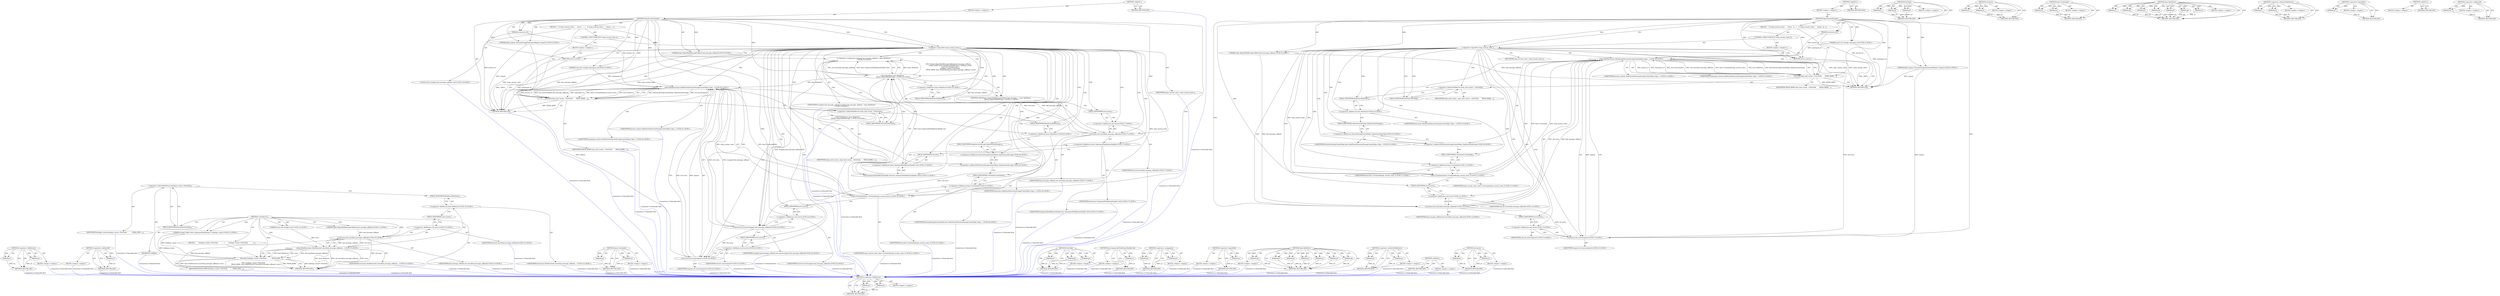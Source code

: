 digraph "std.move" {
vulnerable_99 [label=<(METHOD,&lt;operator&gt;.fieldAccess)>];
vulnerable_100 [label=<(PARAM,p1)>];
vulnerable_101 [label=<(PARAM,p2)>];
vulnerable_102 [label=<(BLOCK,&lt;empty&gt;,&lt;empty&gt;)>];
vulnerable_103 [label=<(METHOD_RETURN,ANY)>];
vulnerable_6 [label=<(METHOD,&lt;global&gt;)<SUB>1</SUB>>];
vulnerable_7 [label=<(BLOCK,&lt;empty&gt;,&lt;empty&gt;)<SUB>1</SUB>>];
vulnerable_8 [label=<(METHOD,OpenSessionStorage)<SUB>1</SUB>>];
vulnerable_9 [label=<(PARAM,int process_id)<SUB>2</SUB>>];
vulnerable_10 [label="<(PARAM,const std::string&amp; namespace_id)<SUB>3</SUB>>"];
vulnerable_11 [label="<(PARAM,mojo::ReportBadMessageCallback bad_message_callback)<SUB>4</SUB>>"];
vulnerable_12 [label="<(PARAM,blink::mojom::SessionStorageNamespaceRequest request)<SUB>5</SUB>>"];
vulnerable_13 [label=<(BLOCK,{
   if (!mojo_session_state_)
     return;
  m...,{
   if (!mojo_session_state_)
     return;
  m...)<SUB>5</SUB>>];
vulnerable_14 [label=<(CONTROL_STRUCTURE,IF,if (!mojo_session_state_))<SUB>6</SUB>>];
vulnerable_15 [label=<(&lt;operator&gt;.logicalNot,!mojo_session_state_)<SUB>6</SUB>>];
vulnerable_16 [label=<(IDENTIFIER,mojo_session_state_,!mojo_session_state_)<SUB>6</SUB>>];
vulnerable_17 [label=<(BLOCK,&lt;empty&gt;,&lt;empty&gt;)<SUB>7</SUB>>];
vulnerable_18 [label=<(RETURN,return;,return;)<SUB>7</SUB>>];
vulnerable_19 [label=<(PostTask,mojo_task_runner_-&gt;PostTask(
       FROM_HERE,
...)<SUB>8</SUB>>];
vulnerable_20 [label=<(&lt;operator&gt;.indirectFieldAccess,mojo_task_runner_-&gt;PostTask)<SUB>8</SUB>>];
vulnerable_21 [label=<(IDENTIFIER,mojo_task_runner_,mojo_task_runner_-&gt;PostTask(
       FROM_HERE,
...)<SUB>8</SUB>>];
vulnerable_22 [label=<(FIELD_IDENTIFIER,PostTask,PostTask)<SUB>8</SUB>>];
vulnerable_23 [label=<(IDENTIFIER,FROM_HERE,mojo_task_runner_-&gt;PostTask(
       FROM_HERE,
...)<SUB>9</SUB>>];
vulnerable_24 [label="<(base.BindOnce,base::BindOnce(&amp;SessionStorageContextMojo::Open...)<SUB>10</SUB>>"];
vulnerable_25 [label="<(&lt;operator&gt;.fieldAccess,base::BindOnce)<SUB>10</SUB>>"];
vulnerable_26 [label="<(IDENTIFIER,base,base::BindOnce(&amp;SessionStorageContextMojo::Open...)<SUB>10</SUB>>"];
vulnerable_27 [label=<(FIELD_IDENTIFIER,BindOnce,BindOnce)<SUB>10</SUB>>];
vulnerable_28 [label="<(&lt;operator&gt;.addressOf,&amp;SessionStorageContextMojo::OpenSessionStorage)<SUB>10</SUB>>"];
vulnerable_29 [label="<(&lt;operator&gt;.fieldAccess,SessionStorageContextMojo::OpenSessionStorage)<SUB>10</SUB>>"];
vulnerable_30 [label="<(IDENTIFIER,SessionStorageContextMojo,base::BindOnce(&amp;SessionStorageContextMojo::Open...)<SUB>10</SUB>>"];
vulnerable_31 [label=<(FIELD_IDENTIFIER,OpenSessionStorage,OpenSessionStorage)<SUB>10</SUB>>];
vulnerable_32 [label="<(base.Unretained,base::Unretained(mojo_session_state_))<SUB>11</SUB>>"];
vulnerable_33 [label="<(&lt;operator&gt;.fieldAccess,base::Unretained)<SUB>11</SUB>>"];
vulnerable_34 [label="<(IDENTIFIER,base,base::Unretained(mojo_session_state_))<SUB>11</SUB>>"];
vulnerable_35 [label=<(FIELD_IDENTIFIER,Unretained,Unretained)<SUB>11</SUB>>];
vulnerable_36 [label="<(IDENTIFIER,mojo_session_state_,base::Unretained(mojo_session_state_))<SUB>11</SUB>>"];
vulnerable_37 [label="<(IDENTIFIER,process_id,base::BindOnce(&amp;SessionStorageContextMojo::Open...)<SUB>11</SUB>>"];
vulnerable_38 [label="<(IDENTIFIER,namespace_id,base::BindOnce(&amp;SessionStorageContextMojo::Open...)<SUB>12</SUB>>"];
vulnerable_39 [label="<(std.move,std::move(bad_message_callback))<SUB>12</SUB>>"];
vulnerable_40 [label="<(&lt;operator&gt;.fieldAccess,std::move)<SUB>12</SUB>>"];
vulnerable_41 [label="<(IDENTIFIER,std,std::move(bad_message_callback))<SUB>12</SUB>>"];
vulnerable_42 [label=<(FIELD_IDENTIFIER,move,move)<SUB>12</SUB>>];
vulnerable_43 [label="<(IDENTIFIER,bad_message_callback,std::move(bad_message_callback))<SUB>12</SUB>>"];
vulnerable_44 [label="<(std.move,std::move(request))<SUB>13</SUB>>"];
vulnerable_45 [label="<(&lt;operator&gt;.fieldAccess,std::move)<SUB>13</SUB>>"];
vulnerable_46 [label="<(IDENTIFIER,std,std::move(request))<SUB>13</SUB>>"];
vulnerable_47 [label=<(FIELD_IDENTIFIER,move,move)<SUB>13</SUB>>];
vulnerable_48 [label="<(IDENTIFIER,request,std::move(request))<SUB>13</SUB>>"];
vulnerable_49 [label=<(METHOD_RETURN,void)<SUB>1</SUB>>];
vulnerable_51 [label=<(METHOD_RETURN,ANY)<SUB>1</SUB>>];
vulnerable_78 [label=<(METHOD,PostTask)>];
vulnerable_79 [label=<(PARAM,p1)>];
vulnerable_80 [label=<(PARAM,p2)>];
vulnerable_81 [label=<(PARAM,p3)>];
vulnerable_82 [label=<(BLOCK,&lt;empty&gt;,&lt;empty&gt;)>];
vulnerable_83 [label=<(METHOD_RETURN,ANY)>];
vulnerable_113 [label=<(METHOD,std.move)>];
vulnerable_114 [label=<(PARAM,p1)>];
vulnerable_115 [label=<(PARAM,p2)>];
vulnerable_116 [label=<(BLOCK,&lt;empty&gt;,&lt;empty&gt;)>];
vulnerable_117 [label=<(METHOD_RETURN,ANY)>];
vulnerable_108 [label=<(METHOD,base.Unretained)>];
vulnerable_109 [label=<(PARAM,p1)>];
vulnerable_110 [label=<(PARAM,p2)>];
vulnerable_111 [label=<(BLOCK,&lt;empty&gt;,&lt;empty&gt;)>];
vulnerable_112 [label=<(METHOD_RETURN,ANY)>];
vulnerable_89 [label=<(METHOD,base.BindOnce)>];
vulnerable_90 [label=<(PARAM,p1)>];
vulnerable_91 [label=<(PARAM,p2)>];
vulnerable_92 [label=<(PARAM,p3)>];
vulnerable_93 [label=<(PARAM,p4)>];
vulnerable_94 [label=<(PARAM,p5)>];
vulnerable_95 [label=<(PARAM,p6)>];
vulnerable_96 [label=<(PARAM,p7)>];
vulnerable_97 [label=<(BLOCK,&lt;empty&gt;,&lt;empty&gt;)>];
vulnerable_98 [label=<(METHOD_RETURN,ANY)>];
vulnerable_84 [label=<(METHOD,&lt;operator&gt;.indirectFieldAccess)>];
vulnerable_85 [label=<(PARAM,p1)>];
vulnerable_86 [label=<(PARAM,p2)>];
vulnerable_87 [label=<(BLOCK,&lt;empty&gt;,&lt;empty&gt;)>];
vulnerable_88 [label=<(METHOD_RETURN,ANY)>];
vulnerable_74 [label=<(METHOD,&lt;operator&gt;.logicalNot)>];
vulnerable_75 [label=<(PARAM,p1)>];
vulnerable_76 [label=<(BLOCK,&lt;empty&gt;,&lt;empty&gt;)>];
vulnerable_77 [label=<(METHOD_RETURN,ANY)>];
vulnerable_68 [label=<(METHOD,&lt;global&gt;)<SUB>1</SUB>>];
vulnerable_69 [label=<(BLOCK,&lt;empty&gt;,&lt;empty&gt;)>];
vulnerable_70 [label=<(METHOD_RETURN,ANY)>];
vulnerable_104 [label=<(METHOD,&lt;operator&gt;.addressOf)>];
vulnerable_105 [label=<(PARAM,p1)>];
vulnerable_106 [label=<(BLOCK,&lt;empty&gt;,&lt;empty&gt;)>];
vulnerable_107 [label=<(METHOD_RETURN,ANY)>];
fixed_143 [label=<(METHOD,&lt;operator&gt;.fieldAccess)>];
fixed_144 [label=<(PARAM,p1)>];
fixed_145 [label=<(PARAM,p2)>];
fixed_146 [label=<(BLOCK,&lt;empty&gt;,&lt;empty&gt;)>];
fixed_147 [label=<(METHOD_RETURN,ANY)>];
fixed_166 [label=<(METHOD,&lt;operator&gt;.addressOf)>];
fixed_167 [label=<(PARAM,p1)>];
fixed_168 [label=<(BLOCK,&lt;empty&gt;,&lt;empty&gt;)>];
fixed_169 [label=<(METHOD_RETURN,ANY)>];
fixed_3 [label=<(METHOD,&lt;lambda&gt;0)<SUB>11</SUB>>];
fixed_4 [label="<(PARAM,mojo::ReportBadMessageCallback bad_message_callback)<SUB>11</SUB>>"];
fixed_5 [label="<(PARAM,scoped_refptr&lt;base::SequencedTaskRunner&gt; bindings_runner)<SUB>12</SUB>>"];
fixed_6 [label="<(PARAM,const std::string&amp; error)<SUB>13</SUB>>"];
fixed_7 [label=<(BLOCK,{
        bindings_runner-&gt;PostTask(
          ...,{
        bindings_runner-&gt;PostTask(
          ...)<SUB>13</SUB>>];
fixed_8 [label=<(PostTask,bindings_runner-&gt;PostTask(
            FROM_HER...)<SUB>14</SUB>>];
fixed_9 [label=<(&lt;operator&gt;.indirectFieldAccess,bindings_runner-&gt;PostTask)<SUB>14</SUB>>];
fixed_10 [label=<(IDENTIFIER,bindings_runner,bindings_runner-&gt;PostTask(
            FROM_HER...)<SUB>14</SUB>>];
fixed_11 [label=<(FIELD_IDENTIFIER,PostTask,PostTask)<SUB>14</SUB>>];
fixed_12 [label=<(IDENTIFIER,FROM_HERE,bindings_runner-&gt;PostTask(
            FROM_HER...)<SUB>15</SUB>>];
fixed_13 [label="<(base.BindOnce,base::BindOnce(std::move(bad_message_callback),...)<SUB>15</SUB>>"];
fixed_14 [label="<(&lt;operator&gt;.fieldAccess,base::BindOnce)<SUB>15</SUB>>"];
fixed_15 [label="<(IDENTIFIER,base,base::BindOnce(std::move(bad_message_callback),...)<SUB>15</SUB>>"];
fixed_16 [label=<(FIELD_IDENTIFIER,BindOnce,BindOnce)<SUB>15</SUB>>];
fixed_17 [label="<(std.move,std::move(bad_message_callback))<SUB>15</SUB>>"];
fixed_18 [label="<(&lt;operator&gt;.fieldAccess,std::move)<SUB>15</SUB>>"];
fixed_19 [label="<(IDENTIFIER,std,std::move(bad_message_callback))<SUB>15</SUB>>"];
fixed_20 [label=<(FIELD_IDENTIFIER,move,move)<SUB>15</SUB>>];
fixed_21 [label="<(IDENTIFIER,bad_message_callback,std::move(bad_message_callback))<SUB>15</SUB>>"];
fixed_22 [label="<(IDENTIFIER,error,base::BindOnce(std::move(bad_message_callback),...)<SUB>15</SUB>>"];
fixed_23 [label=<(MODIFIER,LAMBDA)>];
fixed_24 [label=<(METHOD_RETURN,ANY)<SUB>11</SUB>>];
fixed_170 [label=<(METHOD,base.Unretained)>];
fixed_171 [label=<(PARAM,p1)>];
fixed_172 [label=<(PARAM,p2)>];
fixed_173 [label=<(BLOCK,&lt;empty&gt;,&lt;empty&gt;)>];
fixed_174 [label=<(METHOD_RETURN,ANY)>];
fixed_30 [label=<(METHOD,&lt;global&gt;)<SUB>1</SUB>>];
fixed_31 [label=<(BLOCK,&lt;empty&gt;,&lt;empty&gt;)<SUB>1</SUB>>];
fixed_32 [label=<(METHOD,OpenSessionStorage)<SUB>1</SUB>>];
fixed_33 [label=<(PARAM,int process_id)<SUB>2</SUB>>];
fixed_34 [label="<(PARAM,const std::string&amp; namespace_id)<SUB>3</SUB>>"];
fixed_26 [label="<(PARAM,mojo::ReportBadMessageCallback bad_message_callback)<SUB>4</SUB>>"];
fixed_35 [label="<(PARAM,blink::mojom::SessionStorageNamespaceRequest request)<SUB>5</SUB>>"];
fixed_36 [label=<(BLOCK,{
   if (!mojo_session_state_)
     return;
  /...,{
   if (!mojo_session_state_)
     return;
  /...)<SUB>5</SUB>>];
fixed_37 [label=<(CONTROL_STRUCTURE,IF,if (!mojo_session_state_))<SUB>6</SUB>>];
fixed_38 [label=<(&lt;operator&gt;.logicalNot,!mojo_session_state_)<SUB>6</SUB>>];
fixed_39 [label=<(IDENTIFIER,mojo_session_state_,!mojo_session_state_)<SUB>6</SUB>>];
fixed_40 [label=<(BLOCK,&lt;empty&gt;,&lt;empty&gt;)<SUB>7</SUB>>];
fixed_41 [label=<(RETURN,return;,return;)<SUB>7</SUB>>];
fixed_42 [label="<(LOCAL,auto wrapped_bad_message_callback: auto)<SUB>10</SUB>>"];
fixed_43 [label="<(&lt;operator&gt;.assignment,wrapped_bad_message_callback = base::BindOnce(
...)<SUB>10</SUB>>"];
fixed_44 [label="<(IDENTIFIER,wrapped_bad_message_callback,wrapped_bad_message_callback = base::BindOnce(
...)<SUB>10</SUB>>"];
fixed_45 [label="<(base.BindOnce,base::BindOnce(
      [](mojo::ReportBadMessage...)<SUB>10</SUB>>"];
fixed_46 [label="<(&lt;operator&gt;.fieldAccess,base::BindOnce)<SUB>10</SUB>>"];
fixed_47 [label="<(IDENTIFIER,base,base::BindOnce(
      [](mojo::ReportBadMessage...)<SUB>10</SUB>>"];
fixed_48 [label=<(FIELD_IDENTIFIER,BindOnce,BindOnce)<SUB>10</SUB>>];
fixed_49 [label="<(METHOD_REF,[](mojo::ReportBadMessageCallback bad_message_c...,base::BindOnce(
      [](mojo::ReportBadMessage...)<SUB>11</SUB>>"];
fixed_50 [label="<(std.move,std::move(bad_message_callback))<SUB>17</SUB>>"];
fixed_51 [label="<(&lt;operator&gt;.fieldAccess,std::move)<SUB>17</SUB>>"];
fixed_52 [label="<(IDENTIFIER,std,std::move(bad_message_callback))<SUB>17</SUB>>"];
fixed_53 [label=<(FIELD_IDENTIFIER,move,move)<SUB>17</SUB>>];
fixed_54 [label="<(IDENTIFIER,bad_message_callback,std::move(bad_message_callback))<SUB>17</SUB>>"];
fixed_55 [label="<(base.SequencedTaskRunnerHandle.Get,base::SequencedTaskRunnerHandle::Get())<SUB>17</SUB>>"];
fixed_56 [label="<(&lt;operator&gt;.fieldAccess,base::SequencedTaskRunnerHandle::Get)<SUB>17</SUB>>"];
fixed_57 [label="<(&lt;operator&gt;.fieldAccess,base::SequencedTaskRunnerHandle)<SUB>17</SUB>>"];
fixed_58 [label="<(IDENTIFIER,base,base::SequencedTaskRunnerHandle::Get())<SUB>17</SUB>>"];
fixed_59 [label="<(IDENTIFIER,SequencedTaskRunnerHandle,base::SequencedTaskRunnerHandle::Get())<SUB>17</SUB>>"];
fixed_60 [label=<(FIELD_IDENTIFIER,Get,Get)<SUB>17</SUB>>];
fixed_61 [label=<(PostTask,mojo_task_runner_-&gt;PostTask(
       FROM_HERE,
...)<SUB>18</SUB>>];
fixed_62 [label=<(&lt;operator&gt;.indirectFieldAccess,mojo_task_runner_-&gt;PostTask)<SUB>18</SUB>>];
fixed_63 [label=<(IDENTIFIER,mojo_task_runner_,mojo_task_runner_-&gt;PostTask(
       FROM_HERE,
...)<SUB>18</SUB>>];
fixed_64 [label=<(FIELD_IDENTIFIER,PostTask,PostTask)<SUB>18</SUB>>];
fixed_65 [label=<(IDENTIFIER,FROM_HERE,mojo_task_runner_-&gt;PostTask(
       FROM_HERE,
...)<SUB>19</SUB>>];
fixed_66 [label="<(base.BindOnce,base::BindOnce(&amp;SessionStorageContextMojo::Open...)<SUB>20</SUB>>"];
fixed_67 [label="<(&lt;operator&gt;.fieldAccess,base::BindOnce)<SUB>20</SUB>>"];
fixed_68 [label="<(IDENTIFIER,base,base::BindOnce(&amp;SessionStorageContextMojo::Open...)<SUB>20</SUB>>"];
fixed_69 [label=<(FIELD_IDENTIFIER,BindOnce,BindOnce)<SUB>20</SUB>>];
fixed_70 [label="<(&lt;operator&gt;.addressOf,&amp;SessionStorageContextMojo::OpenSessionStorage)<SUB>20</SUB>>"];
fixed_71 [label="<(&lt;operator&gt;.fieldAccess,SessionStorageContextMojo::OpenSessionStorage)<SUB>20</SUB>>"];
fixed_72 [label="<(IDENTIFIER,SessionStorageContextMojo,base::BindOnce(&amp;SessionStorageContextMojo::Open...)<SUB>20</SUB>>"];
fixed_73 [label=<(FIELD_IDENTIFIER,OpenSessionStorage,OpenSessionStorage)<SUB>20</SUB>>];
fixed_74 [label="<(base.Unretained,base::Unretained(mojo_session_state_))<SUB>21</SUB>>"];
fixed_75 [label="<(&lt;operator&gt;.fieldAccess,base::Unretained)<SUB>21</SUB>>"];
fixed_76 [label="<(IDENTIFIER,base,base::Unretained(mojo_session_state_))<SUB>21</SUB>>"];
fixed_77 [label=<(FIELD_IDENTIFIER,Unretained,Unretained)<SUB>21</SUB>>];
fixed_78 [label="<(IDENTIFIER,mojo_session_state_,base::Unretained(mojo_session_state_))<SUB>21</SUB>>"];
fixed_79 [label="<(IDENTIFIER,process_id,base::BindOnce(&amp;SessionStorageContextMojo::Open...)<SUB>21</SUB>>"];
fixed_80 [label="<(IDENTIFIER,namespace_id,base::BindOnce(&amp;SessionStorageContextMojo::Open...)<SUB>22</SUB>>"];
fixed_81 [label="<(std.move,std::move(wrapped_bad_message_callback))<SUB>22</SUB>>"];
fixed_82 [label="<(&lt;operator&gt;.fieldAccess,std::move)<SUB>22</SUB>>"];
fixed_83 [label="<(IDENTIFIER,std,std::move(wrapped_bad_message_callback))<SUB>22</SUB>>"];
fixed_84 [label=<(FIELD_IDENTIFIER,move,move)<SUB>22</SUB>>];
fixed_85 [label="<(IDENTIFIER,wrapped_bad_message_callback,std::move(wrapped_bad_message_callback))<SUB>22</SUB>>"];
fixed_86 [label="<(std.move,std::move(request))<SUB>23</SUB>>"];
fixed_87 [label="<(&lt;operator&gt;.fieldAccess,std::move)<SUB>23</SUB>>"];
fixed_88 [label="<(IDENTIFIER,std,std::move(request))<SUB>23</SUB>>"];
fixed_89 [label=<(FIELD_IDENTIFIER,move,move)<SUB>23</SUB>>];
fixed_90 [label="<(IDENTIFIER,request,std::move(request))<SUB>23</SUB>>"];
fixed_91 [label=<(METHOD_RETURN,void)<SUB>1</SUB>>];
fixed_93 [label=<(METHOD_RETURN,ANY)<SUB>1</SUB>>];
fixed_122 [label=<(METHOD,PostTask)>];
fixed_123 [label=<(PARAM,p1)>];
fixed_124 [label=<(PARAM,p2)>];
fixed_125 [label=<(PARAM,p3)>];
fixed_126 [label=<(BLOCK,&lt;empty&gt;,&lt;empty&gt;)>];
fixed_127 [label=<(METHOD_RETURN,ANY)>];
fixed_162 [label=<(METHOD,base.SequencedTaskRunnerHandle.Get)>];
fixed_163 [label=<(PARAM,p1)>];
fixed_164 [label=<(BLOCK,&lt;empty&gt;,&lt;empty&gt;)>];
fixed_165 [label=<(METHOD_RETURN,ANY)>];
fixed_157 [label=<(METHOD,&lt;operator&gt;.assignment)>];
fixed_158 [label=<(PARAM,p1)>];
fixed_159 [label=<(PARAM,p2)>];
fixed_160 [label=<(BLOCK,&lt;empty&gt;,&lt;empty&gt;)>];
fixed_161 [label=<(METHOD_RETURN,ANY)>];
fixed_153 [label=<(METHOD,&lt;operator&gt;.logicalNot)>];
fixed_154 [label=<(PARAM,p1)>];
fixed_155 [label=<(BLOCK,&lt;empty&gt;,&lt;empty&gt;)>];
fixed_156 [label=<(METHOD_RETURN,ANY)>];
fixed_133 [label=<(METHOD,base.BindOnce)>];
fixed_134 [label=<(PARAM,p1)>];
fixed_135 [label=<(PARAM,p2)>];
fixed_136 [label=<(PARAM,p3)>];
fixed_137 [label=<(PARAM,p4)>];
fixed_138 [label=<(PARAM,p5)>];
fixed_139 [label=<(PARAM,p6)>];
fixed_140 [label=<(PARAM,p7)>];
fixed_141 [label=<(BLOCK,&lt;empty&gt;,&lt;empty&gt;)>];
fixed_142 [label=<(METHOD_RETURN,ANY)>];
fixed_128 [label=<(METHOD,&lt;operator&gt;.indirectFieldAccess)>];
fixed_129 [label=<(PARAM,p1)>];
fixed_130 [label=<(PARAM,p2)>];
fixed_131 [label=<(BLOCK,&lt;empty&gt;,&lt;empty&gt;)>];
fixed_132 [label=<(METHOD_RETURN,ANY)>];
fixed_116 [label=<(METHOD,&lt;global&gt;)<SUB>1</SUB>>];
fixed_117 [label=<(BLOCK,&lt;empty&gt;,&lt;empty&gt;)>];
fixed_118 [label=<(METHOD_RETURN,ANY)>];
fixed_148 [label=<(METHOD,std.move)>];
fixed_149 [label=<(PARAM,p1)>];
fixed_150 [label=<(PARAM,p2)>];
fixed_151 [label=<(BLOCK,&lt;empty&gt;,&lt;empty&gt;)>];
fixed_152 [label=<(METHOD_RETURN,ANY)>];
vulnerable_99 -> vulnerable_100  [key=0, label="AST: "];
vulnerable_99 -> vulnerable_100  [key=1, label="DDG: "];
vulnerable_99 -> vulnerable_102  [key=0, label="AST: "];
vulnerable_99 -> vulnerable_101  [key=0, label="AST: "];
vulnerable_99 -> vulnerable_101  [key=1, label="DDG: "];
vulnerable_99 -> vulnerable_103  [key=0, label="AST: "];
vulnerable_99 -> vulnerable_103  [key=1, label="CFG: "];
vulnerable_100 -> vulnerable_103  [key=0, label="DDG: p1"];
vulnerable_101 -> vulnerable_103  [key=0, label="DDG: p2"];
vulnerable_6 -> vulnerable_7  [key=0, label="AST: "];
vulnerable_6 -> vulnerable_51  [key=0, label="AST: "];
vulnerable_6 -> vulnerable_51  [key=1, label="CFG: "];
vulnerable_7 -> vulnerable_8  [key=0, label="AST: "];
vulnerable_8 -> vulnerable_9  [key=0, label="AST: "];
vulnerable_8 -> vulnerable_9  [key=1, label="DDG: "];
vulnerable_8 -> vulnerable_10  [key=0, label="AST: "];
vulnerable_8 -> vulnerable_10  [key=1, label="DDG: "];
vulnerable_8 -> vulnerable_11  [key=0, label="AST: "];
vulnerable_8 -> vulnerable_11  [key=1, label="DDG: "];
vulnerable_8 -> vulnerable_12  [key=0, label="AST: "];
vulnerable_8 -> vulnerable_12  [key=1, label="DDG: "];
vulnerable_8 -> vulnerable_13  [key=0, label="AST: "];
vulnerable_8 -> vulnerable_49  [key=0, label="AST: "];
vulnerable_8 -> vulnerable_15  [key=0, label="CFG: "];
vulnerable_8 -> vulnerable_15  [key=1, label="DDG: "];
vulnerable_8 -> vulnerable_19  [key=0, label="DDG: "];
vulnerable_8 -> vulnerable_18  [key=0, label="DDG: "];
vulnerable_8 -> vulnerable_24  [key=0, label="DDG: "];
vulnerable_8 -> vulnerable_32  [key=0, label="DDG: "];
vulnerable_8 -> vulnerable_39  [key=0, label="DDG: "];
vulnerable_8 -> vulnerable_44  [key=0, label="DDG: "];
vulnerable_9 -> vulnerable_49  [key=0, label="DDG: process_id"];
vulnerable_9 -> vulnerable_24  [key=0, label="DDG: process_id"];
vulnerable_10 -> vulnerable_49  [key=0, label="DDG: namespace_id"];
vulnerable_10 -> vulnerable_24  [key=0, label="DDG: namespace_id"];
vulnerable_11 -> vulnerable_49  [key=0, label="DDG: bad_message_callback"];
vulnerable_11 -> vulnerable_39  [key=0, label="DDG: bad_message_callback"];
vulnerable_12 -> vulnerable_49  [key=0, label="DDG: request"];
vulnerable_12 -> vulnerable_44  [key=0, label="DDG: request"];
vulnerable_13 -> vulnerable_14  [key=0, label="AST: "];
vulnerable_13 -> vulnerable_19  [key=0, label="AST: "];
vulnerable_14 -> vulnerable_15  [key=0, label="AST: "];
vulnerable_14 -> vulnerable_17  [key=0, label="AST: "];
vulnerable_15 -> vulnerable_16  [key=0, label="AST: "];
vulnerable_15 -> vulnerable_18  [key=0, label="CFG: "];
vulnerable_15 -> vulnerable_18  [key=1, label="CDG: "];
vulnerable_15 -> vulnerable_22  [key=0, label="CFG: "];
vulnerable_15 -> vulnerable_22  [key=1, label="CDG: "];
vulnerable_15 -> vulnerable_49  [key=0, label="DDG: mojo_session_state_"];
vulnerable_15 -> vulnerable_49  [key=1, label="DDG: !mojo_session_state_"];
vulnerable_15 -> vulnerable_32  [key=0, label="DDG: mojo_session_state_"];
vulnerable_15 -> vulnerable_32  [key=1, label="CDG: "];
vulnerable_15 -> vulnerable_24  [key=0, label="CDG: "];
vulnerable_15 -> vulnerable_47  [key=0, label="CDG: "];
vulnerable_15 -> vulnerable_33  [key=0, label="CDG: "];
vulnerable_15 -> vulnerable_42  [key=0, label="CDG: "];
vulnerable_15 -> vulnerable_19  [key=0, label="CDG: "];
vulnerable_15 -> vulnerable_28  [key=0, label="CDG: "];
vulnerable_15 -> vulnerable_20  [key=0, label="CDG: "];
vulnerable_15 -> vulnerable_25  [key=0, label="CDG: "];
vulnerable_15 -> vulnerable_45  [key=0, label="CDG: "];
vulnerable_15 -> vulnerable_27  [key=0, label="CDG: "];
vulnerable_15 -> vulnerable_40  [key=0, label="CDG: "];
vulnerable_15 -> vulnerable_29  [key=0, label="CDG: "];
vulnerable_15 -> vulnerable_44  [key=0, label="CDG: "];
vulnerable_15 -> vulnerable_35  [key=0, label="CDG: "];
vulnerable_15 -> vulnerable_39  [key=0, label="CDG: "];
vulnerable_15 -> vulnerable_31  [key=0, label="CDG: "];
vulnerable_17 -> vulnerable_18  [key=0, label="AST: "];
vulnerable_18 -> vulnerable_49  [key=0, label="CFG: "];
vulnerable_18 -> vulnerable_49  [key=1, label="DDG: &lt;RET&gt;"];
vulnerable_19 -> vulnerable_20  [key=0, label="AST: "];
vulnerable_19 -> vulnerable_23  [key=0, label="AST: "];
vulnerable_19 -> vulnerable_24  [key=0, label="AST: "];
vulnerable_19 -> vulnerable_49  [key=0, label="CFG: "];
vulnerable_19 -> vulnerable_49  [key=1, label="DDG: FROM_HERE"];
vulnerable_20 -> vulnerable_21  [key=0, label="AST: "];
vulnerable_20 -> vulnerable_22  [key=0, label="AST: "];
vulnerable_20 -> vulnerable_27  [key=0, label="CFG: "];
vulnerable_22 -> vulnerable_20  [key=0, label="CFG: "];
vulnerable_24 -> vulnerable_25  [key=0, label="AST: "];
vulnerable_24 -> vulnerable_28  [key=0, label="AST: "];
vulnerable_24 -> vulnerable_32  [key=0, label="AST: "];
vulnerable_24 -> vulnerable_37  [key=0, label="AST: "];
vulnerable_24 -> vulnerable_38  [key=0, label="AST: "];
vulnerable_24 -> vulnerable_39  [key=0, label="AST: "];
vulnerable_24 -> vulnerable_44  [key=0, label="AST: "];
vulnerable_24 -> vulnerable_19  [key=0, label="CFG: "];
vulnerable_24 -> vulnerable_19  [key=1, label="DDG: process_id"];
vulnerable_24 -> vulnerable_19  [key=2, label="DDG: namespace_id"];
vulnerable_24 -> vulnerable_19  [key=3, label="DDG: std::move(request)"];
vulnerable_24 -> vulnerable_19  [key=4, label="DDG: std::move(bad_message_callback)"];
vulnerable_24 -> vulnerable_19  [key=5, label="DDG: base::Unretained(mojo_session_state_)"];
vulnerable_24 -> vulnerable_19  [key=6, label="DDG: base::BindOnce"];
vulnerable_24 -> vulnerable_19  [key=7, label="DDG: &amp;SessionStorageContextMojo::OpenSessionStorage"];
vulnerable_25 -> vulnerable_26  [key=0, label="AST: "];
vulnerable_25 -> vulnerable_27  [key=0, label="AST: "];
vulnerable_25 -> vulnerable_31  [key=0, label="CFG: "];
vulnerable_27 -> vulnerable_25  [key=0, label="CFG: "];
vulnerable_28 -> vulnerable_29  [key=0, label="AST: "];
vulnerable_28 -> vulnerable_35  [key=0, label="CFG: "];
vulnerable_29 -> vulnerable_30  [key=0, label="AST: "];
vulnerable_29 -> vulnerable_31  [key=0, label="AST: "];
vulnerable_29 -> vulnerable_28  [key=0, label="CFG: "];
vulnerable_31 -> vulnerable_29  [key=0, label="CFG: "];
vulnerable_32 -> vulnerable_33  [key=0, label="AST: "];
vulnerable_32 -> vulnerable_36  [key=0, label="AST: "];
vulnerable_32 -> vulnerable_42  [key=0, label="CFG: "];
vulnerable_32 -> vulnerable_24  [key=0, label="DDG: base::Unretained"];
vulnerable_32 -> vulnerable_24  [key=1, label="DDG: mojo_session_state_"];
vulnerable_33 -> vulnerable_34  [key=0, label="AST: "];
vulnerable_33 -> vulnerable_35  [key=0, label="AST: "];
vulnerable_33 -> vulnerable_32  [key=0, label="CFG: "];
vulnerable_35 -> vulnerable_33  [key=0, label="CFG: "];
vulnerable_39 -> vulnerable_40  [key=0, label="AST: "];
vulnerable_39 -> vulnerable_43  [key=0, label="AST: "];
vulnerable_39 -> vulnerable_47  [key=0, label="CFG: "];
vulnerable_39 -> vulnerable_24  [key=0, label="DDG: std::move"];
vulnerable_39 -> vulnerable_24  [key=1, label="DDG: bad_message_callback"];
vulnerable_39 -> vulnerable_44  [key=0, label="DDG: std::move"];
vulnerable_40 -> vulnerable_41  [key=0, label="AST: "];
vulnerable_40 -> vulnerable_42  [key=0, label="AST: "];
vulnerable_40 -> vulnerable_39  [key=0, label="CFG: "];
vulnerable_42 -> vulnerable_40  [key=0, label="CFG: "];
vulnerable_44 -> vulnerable_45  [key=0, label="AST: "];
vulnerable_44 -> vulnerable_48  [key=0, label="AST: "];
vulnerable_44 -> vulnerable_24  [key=0, label="CFG: "];
vulnerable_44 -> vulnerable_24  [key=1, label="DDG: std::move"];
vulnerable_44 -> vulnerable_24  [key=2, label="DDG: request"];
vulnerable_45 -> vulnerable_46  [key=0, label="AST: "];
vulnerable_45 -> vulnerable_47  [key=0, label="AST: "];
vulnerable_45 -> vulnerable_44  [key=0, label="CFG: "];
vulnerable_47 -> vulnerable_45  [key=0, label="CFG: "];
vulnerable_78 -> vulnerable_79  [key=0, label="AST: "];
vulnerable_78 -> vulnerable_79  [key=1, label="DDG: "];
vulnerable_78 -> vulnerable_82  [key=0, label="AST: "];
vulnerable_78 -> vulnerable_80  [key=0, label="AST: "];
vulnerable_78 -> vulnerable_80  [key=1, label="DDG: "];
vulnerable_78 -> vulnerable_83  [key=0, label="AST: "];
vulnerable_78 -> vulnerable_83  [key=1, label="CFG: "];
vulnerable_78 -> vulnerable_81  [key=0, label="AST: "];
vulnerable_78 -> vulnerable_81  [key=1, label="DDG: "];
vulnerable_79 -> vulnerable_83  [key=0, label="DDG: p1"];
vulnerable_80 -> vulnerable_83  [key=0, label="DDG: p2"];
vulnerable_81 -> vulnerable_83  [key=0, label="DDG: p3"];
vulnerable_113 -> vulnerable_114  [key=0, label="AST: "];
vulnerable_113 -> vulnerable_114  [key=1, label="DDG: "];
vulnerable_113 -> vulnerable_116  [key=0, label="AST: "];
vulnerable_113 -> vulnerable_115  [key=0, label="AST: "];
vulnerable_113 -> vulnerable_115  [key=1, label="DDG: "];
vulnerable_113 -> vulnerable_117  [key=0, label="AST: "];
vulnerable_113 -> vulnerable_117  [key=1, label="CFG: "];
vulnerable_114 -> vulnerable_117  [key=0, label="DDG: p1"];
vulnerable_115 -> vulnerable_117  [key=0, label="DDG: p2"];
vulnerable_108 -> vulnerable_109  [key=0, label="AST: "];
vulnerable_108 -> vulnerable_109  [key=1, label="DDG: "];
vulnerable_108 -> vulnerable_111  [key=0, label="AST: "];
vulnerable_108 -> vulnerable_110  [key=0, label="AST: "];
vulnerable_108 -> vulnerable_110  [key=1, label="DDG: "];
vulnerable_108 -> vulnerable_112  [key=0, label="AST: "];
vulnerable_108 -> vulnerable_112  [key=1, label="CFG: "];
vulnerable_109 -> vulnerable_112  [key=0, label="DDG: p1"];
vulnerable_110 -> vulnerable_112  [key=0, label="DDG: p2"];
vulnerable_89 -> vulnerable_90  [key=0, label="AST: "];
vulnerable_89 -> vulnerable_90  [key=1, label="DDG: "];
vulnerable_89 -> vulnerable_97  [key=0, label="AST: "];
vulnerable_89 -> vulnerable_91  [key=0, label="AST: "];
vulnerable_89 -> vulnerable_91  [key=1, label="DDG: "];
vulnerable_89 -> vulnerable_98  [key=0, label="AST: "];
vulnerable_89 -> vulnerable_98  [key=1, label="CFG: "];
vulnerable_89 -> vulnerable_92  [key=0, label="AST: "];
vulnerable_89 -> vulnerable_92  [key=1, label="DDG: "];
vulnerable_89 -> vulnerable_93  [key=0, label="AST: "];
vulnerable_89 -> vulnerable_93  [key=1, label="DDG: "];
vulnerable_89 -> vulnerable_94  [key=0, label="AST: "];
vulnerable_89 -> vulnerable_94  [key=1, label="DDG: "];
vulnerable_89 -> vulnerable_95  [key=0, label="AST: "];
vulnerable_89 -> vulnerable_95  [key=1, label="DDG: "];
vulnerable_89 -> vulnerable_96  [key=0, label="AST: "];
vulnerable_89 -> vulnerable_96  [key=1, label="DDG: "];
vulnerable_90 -> vulnerable_98  [key=0, label="DDG: p1"];
vulnerable_91 -> vulnerable_98  [key=0, label="DDG: p2"];
vulnerable_92 -> vulnerable_98  [key=0, label="DDG: p3"];
vulnerable_93 -> vulnerable_98  [key=0, label="DDG: p4"];
vulnerable_94 -> vulnerable_98  [key=0, label="DDG: p5"];
vulnerable_95 -> vulnerable_98  [key=0, label="DDG: p6"];
vulnerable_96 -> vulnerable_98  [key=0, label="DDG: p7"];
vulnerable_84 -> vulnerable_85  [key=0, label="AST: "];
vulnerable_84 -> vulnerable_85  [key=1, label="DDG: "];
vulnerable_84 -> vulnerable_87  [key=0, label="AST: "];
vulnerable_84 -> vulnerable_86  [key=0, label="AST: "];
vulnerable_84 -> vulnerable_86  [key=1, label="DDG: "];
vulnerable_84 -> vulnerable_88  [key=0, label="AST: "];
vulnerable_84 -> vulnerable_88  [key=1, label="CFG: "];
vulnerable_85 -> vulnerable_88  [key=0, label="DDG: p1"];
vulnerable_86 -> vulnerable_88  [key=0, label="DDG: p2"];
vulnerable_74 -> vulnerable_75  [key=0, label="AST: "];
vulnerable_74 -> vulnerable_75  [key=1, label="DDG: "];
vulnerable_74 -> vulnerable_76  [key=0, label="AST: "];
vulnerable_74 -> vulnerable_77  [key=0, label="AST: "];
vulnerable_74 -> vulnerable_77  [key=1, label="CFG: "];
vulnerable_75 -> vulnerable_77  [key=0, label="DDG: p1"];
vulnerable_68 -> vulnerable_69  [key=0, label="AST: "];
vulnerable_68 -> vulnerable_70  [key=0, label="AST: "];
vulnerable_68 -> vulnerable_70  [key=1, label="CFG: "];
vulnerable_104 -> vulnerable_105  [key=0, label="AST: "];
vulnerable_104 -> vulnerable_105  [key=1, label="DDG: "];
vulnerable_104 -> vulnerable_106  [key=0, label="AST: "];
vulnerable_104 -> vulnerable_107  [key=0, label="AST: "];
vulnerable_104 -> vulnerable_107  [key=1, label="CFG: "];
vulnerable_105 -> vulnerable_107  [key=0, label="DDG: p1"];
fixed_143 -> fixed_144  [key=0, label="AST: "];
fixed_143 -> fixed_144  [key=1, label="DDG: "];
fixed_143 -> fixed_146  [key=0, label="AST: "];
fixed_143 -> fixed_145  [key=0, label="AST: "];
fixed_143 -> fixed_145  [key=1, label="DDG: "];
fixed_143 -> fixed_147  [key=0, label="AST: "];
fixed_143 -> fixed_147  [key=1, label="CFG: "];
fixed_144 -> fixed_147  [key=0, label="DDG: p1"];
fixed_145 -> fixed_147  [key=0, label="DDG: p2"];
fixed_146 -> vulnerable_99  [color=blue, key=0, label="Connection to Vulnerable Root", penwidth="2.0", style=dashed];
fixed_147 -> vulnerable_99  [color=blue, key=0, label="Connection to Vulnerable Root", penwidth="2.0", style=dashed];
fixed_166 -> fixed_167  [key=0, label="AST: "];
fixed_166 -> fixed_167  [key=1, label="DDG: "];
fixed_166 -> fixed_168  [key=0, label="AST: "];
fixed_166 -> fixed_169  [key=0, label="AST: "];
fixed_166 -> fixed_169  [key=1, label="CFG: "];
fixed_167 -> fixed_169  [key=0, label="DDG: p1"];
fixed_168 -> vulnerable_99  [color=blue, key=0, label="Connection to Vulnerable Root", penwidth="2.0", style=dashed];
fixed_169 -> vulnerable_99  [color=blue, key=0, label="Connection to Vulnerable Root", penwidth="2.0", style=dashed];
fixed_3 -> fixed_4  [key=0, label="AST: "];
fixed_3 -> fixed_4  [key=1, label="DDG: "];
fixed_3 -> fixed_5  [key=0, label="AST: "];
fixed_3 -> fixed_5  [key=1, label="DDG: "];
fixed_3 -> fixed_6  [key=0, label="AST: "];
fixed_3 -> fixed_6  [key=1, label="DDG: "];
fixed_3 -> fixed_7  [key=0, label="AST: "];
fixed_3 -> fixed_23  [key=0, label="AST: "];
fixed_3 -> fixed_24  [key=0, label="AST: "];
fixed_3 -> fixed_11  [key=0, label="CFG: "];
fixed_3 -> fixed_8  [key=0, label="DDG: "];
fixed_3 -> fixed_13  [key=0, label="DDG: "];
fixed_3 -> fixed_17  [key=0, label="DDG: "];
fixed_4 -> fixed_17  [key=0, label="DDG: bad_message_callback"];
fixed_5 -> fixed_24  [key=0, label="DDG: bindings_runner"];
fixed_5 -> fixed_8  [key=0, label="DDG: bindings_runner"];
fixed_6 -> fixed_13  [key=0, label="DDG: error"];
fixed_7 -> fixed_8  [key=0, label="AST: "];
fixed_8 -> fixed_9  [key=0, label="AST: "];
fixed_8 -> fixed_12  [key=0, label="AST: "];
fixed_8 -> fixed_13  [key=0, label="AST: "];
fixed_8 -> fixed_24  [key=0, label="CFG: "];
fixed_8 -> fixed_24  [key=1, label="DDG: bindings_runner-&gt;PostTask"];
fixed_8 -> fixed_24  [key=2, label="DDG: base::BindOnce(std::move(bad_message_callback), error)"];
fixed_8 -> fixed_24  [key=3, label="DDG: bindings_runner-&gt;PostTask(
            FROM_HERE, base::BindOnce(std::move(bad_message_callback), error))"];
fixed_8 -> fixed_24  [key=4, label="DDG: FROM_HERE"];
fixed_9 -> fixed_10  [key=0, label="AST: "];
fixed_9 -> fixed_11  [key=0, label="AST: "];
fixed_9 -> fixed_16  [key=0, label="CFG: "];
fixed_10 -> vulnerable_99  [color=blue, key=0, label="Connection to Vulnerable Root", penwidth="2.0", style=dashed];
fixed_11 -> fixed_9  [key=0, label="CFG: "];
fixed_12 -> vulnerable_99  [color=blue, key=0, label="Connection to Vulnerable Root", penwidth="2.0", style=dashed];
fixed_13 -> fixed_14  [key=0, label="AST: "];
fixed_13 -> fixed_17  [key=0, label="AST: "];
fixed_13 -> fixed_22  [key=0, label="AST: "];
fixed_13 -> fixed_8  [key=0, label="CFG: "];
fixed_13 -> fixed_8  [key=1, label="DDG: base::BindOnce"];
fixed_13 -> fixed_8  [key=2, label="DDG: std::move(bad_message_callback)"];
fixed_13 -> fixed_8  [key=3, label="DDG: error"];
fixed_13 -> fixed_24  [key=0, label="DDG: base::BindOnce"];
fixed_13 -> fixed_24  [key=1, label="DDG: std::move(bad_message_callback)"];
fixed_13 -> fixed_24  [key=2, label="DDG: error"];
fixed_14 -> fixed_15  [key=0, label="AST: "];
fixed_14 -> fixed_16  [key=0, label="AST: "];
fixed_14 -> fixed_20  [key=0, label="CFG: "];
fixed_15 -> vulnerable_99  [color=blue, key=0, label="Connection to Vulnerable Root", penwidth="2.0", style=dashed];
fixed_16 -> fixed_14  [key=0, label="CFG: "];
fixed_17 -> fixed_18  [key=0, label="AST: "];
fixed_17 -> fixed_21  [key=0, label="AST: "];
fixed_17 -> fixed_13  [key=0, label="CFG: "];
fixed_17 -> fixed_13  [key=1, label="DDG: std::move"];
fixed_17 -> fixed_13  [key=2, label="DDG: bad_message_callback"];
fixed_17 -> fixed_24  [key=0, label="DDG: std::move"];
fixed_17 -> fixed_24  [key=1, label="DDG: bad_message_callback"];
fixed_18 -> fixed_19  [key=0, label="AST: "];
fixed_18 -> fixed_20  [key=0, label="AST: "];
fixed_18 -> fixed_17  [key=0, label="CFG: "];
fixed_19 -> vulnerable_99  [color=blue, key=0, label="Connection to Vulnerable Root", penwidth="2.0", style=dashed];
fixed_20 -> fixed_18  [key=0, label="CFG: "];
fixed_21 -> vulnerable_99  [color=blue, key=0, label="Connection to Vulnerable Root", penwidth="2.0", style=dashed];
fixed_22 -> vulnerable_99  [color=blue, key=0, label="Connection to Vulnerable Root", penwidth="2.0", style=dashed];
fixed_23 -> vulnerable_99  [color=blue, key=0, label="Connection to Vulnerable Root", penwidth="2.0", style=dashed];
fixed_24 -> vulnerable_99  [color=blue, key=0, label="Connection to Vulnerable Root", penwidth="2.0", style=dashed];
fixed_170 -> fixed_171  [key=0, label="AST: "];
fixed_170 -> fixed_171  [key=1, label="DDG: "];
fixed_170 -> fixed_173  [key=0, label="AST: "];
fixed_170 -> fixed_172  [key=0, label="AST: "];
fixed_170 -> fixed_172  [key=1, label="DDG: "];
fixed_170 -> fixed_174  [key=0, label="AST: "];
fixed_170 -> fixed_174  [key=1, label="CFG: "];
fixed_171 -> fixed_174  [key=0, label="DDG: p1"];
fixed_172 -> fixed_174  [key=0, label="DDG: p2"];
fixed_173 -> vulnerable_99  [color=blue, key=0, label="Connection to Vulnerable Root", penwidth="2.0", style=dashed];
fixed_174 -> vulnerable_99  [color=blue, key=0, label="Connection to Vulnerable Root", penwidth="2.0", style=dashed];
fixed_30 -> fixed_31  [key=0, label="AST: "];
fixed_30 -> fixed_93  [key=0, label="AST: "];
fixed_30 -> fixed_93  [key=1, label="CFG: "];
fixed_31 -> fixed_32  [key=0, label="AST: "];
fixed_32 -> fixed_33  [key=0, label="AST: "];
fixed_32 -> fixed_33  [key=1, label="DDG: "];
fixed_32 -> fixed_34  [key=0, label="AST: "];
fixed_32 -> fixed_34  [key=1, label="DDG: "];
fixed_32 -> fixed_26  [key=0, label="AST: "];
fixed_32 -> fixed_26  [key=1, label="DDG: "];
fixed_32 -> fixed_35  [key=0, label="AST: "];
fixed_32 -> fixed_35  [key=1, label="DDG: "];
fixed_32 -> fixed_36  [key=0, label="AST: "];
fixed_32 -> fixed_91  [key=0, label="AST: "];
fixed_32 -> fixed_38  [key=0, label="CFG: "];
fixed_32 -> fixed_38  [key=1, label="DDG: "];
fixed_32 -> fixed_61  [key=0, label="DDG: "];
fixed_32 -> fixed_41  [key=0, label="DDG: "];
fixed_32 -> fixed_45  [key=0, label="DDG: "];
fixed_32 -> fixed_66  [key=0, label="DDG: "];
fixed_32 -> fixed_50  [key=0, label="DDG: "];
fixed_32 -> fixed_74  [key=0, label="DDG: "];
fixed_32 -> fixed_81  [key=0, label="DDG: "];
fixed_32 -> fixed_86  [key=0, label="DDG: "];
fixed_33 -> fixed_91  [key=0, label="DDG: process_id"];
fixed_33 -> fixed_66  [key=0, label="DDG: process_id"];
fixed_34 -> fixed_91  [key=0, label="DDG: namespace_id"];
fixed_34 -> fixed_66  [key=0, label="DDG: namespace_id"];
fixed_26 -> fixed_91  [key=0, label="DDG: bad_message_callback"];
fixed_26 -> fixed_50  [key=0, label="DDG: bad_message_callback"];
fixed_35 -> fixed_91  [key=0, label="DDG: request"];
fixed_35 -> fixed_86  [key=0, label="DDG: request"];
fixed_36 -> fixed_37  [key=0, label="AST: "];
fixed_36 -> fixed_42  [key=0, label="AST: "];
fixed_36 -> fixed_43  [key=0, label="AST: "];
fixed_36 -> fixed_61  [key=0, label="AST: "];
fixed_37 -> fixed_38  [key=0, label="AST: "];
fixed_37 -> fixed_40  [key=0, label="AST: "];
fixed_38 -> fixed_39  [key=0, label="AST: "];
fixed_38 -> fixed_41  [key=0, label="CFG: "];
fixed_38 -> fixed_41  [key=1, label="CDG: "];
fixed_38 -> fixed_48  [key=0, label="CFG: "];
fixed_38 -> fixed_48  [key=1, label="CDG: "];
fixed_38 -> fixed_91  [key=0, label="DDG: mojo_session_state_"];
fixed_38 -> fixed_91  [key=1, label="DDG: !mojo_session_state_"];
fixed_38 -> fixed_74  [key=0, label="DDG: mojo_session_state_"];
fixed_38 -> fixed_74  [key=1, label="CDG: "];
fixed_38 -> fixed_49  [key=0, label="CDG: "];
fixed_38 -> fixed_60  [key=0, label="CDG: "];
fixed_38 -> fixed_73  [key=0, label="CDG: "];
fixed_38 -> fixed_77  [key=0, label="CDG: "];
fixed_38 -> fixed_64  [key=0, label="CDG: "];
fixed_38 -> fixed_51  [key=0, label="CDG: "];
fixed_38 -> fixed_57  [key=0, label="CDG: "];
fixed_38 -> fixed_89  [key=0, label="CDG: "];
fixed_38 -> fixed_66  [key=0, label="CDG: "];
fixed_38 -> fixed_75  [key=0, label="CDG: "];
fixed_38 -> fixed_46  [key=0, label="CDG: "];
fixed_38 -> fixed_81  [key=0, label="CDG: "];
fixed_38 -> fixed_84  [key=0, label="CDG: "];
fixed_38 -> fixed_56  [key=0, label="CDG: "];
fixed_38 -> fixed_69  [key=0, label="CDG: "];
fixed_38 -> fixed_67  [key=0, label="CDG: "];
fixed_38 -> fixed_45  [key=0, label="CDG: "];
fixed_38 -> fixed_50  [key=0, label="CDG: "];
fixed_38 -> fixed_87  [key=0, label="CDG: "];
fixed_38 -> fixed_82  [key=0, label="CDG: "];
fixed_38 -> fixed_43  [key=0, label="CDG: "];
fixed_38 -> fixed_61  [key=0, label="CDG: "];
fixed_38 -> fixed_71  [key=0, label="CDG: "];
fixed_38 -> fixed_53  [key=0, label="CDG: "];
fixed_38 -> fixed_70  [key=0, label="CDG: "];
fixed_38 -> fixed_55  [key=0, label="CDG: "];
fixed_38 -> fixed_62  [key=0, label="CDG: "];
fixed_38 -> fixed_86  [key=0, label="CDG: "];
fixed_39 -> vulnerable_99  [color=blue, key=0, label="Connection to Vulnerable Root", penwidth="2.0", style=dashed];
fixed_40 -> fixed_41  [key=0, label="AST: "];
fixed_41 -> fixed_91  [key=0, label="CFG: "];
fixed_41 -> fixed_91  [key=1, label="DDG: &lt;RET&gt;"];
fixed_42 -> vulnerable_99  [color=blue, key=0, label="Connection to Vulnerable Root", penwidth="2.0", style=dashed];
fixed_43 -> fixed_44  [key=0, label="AST: "];
fixed_43 -> fixed_45  [key=0, label="AST: "];
fixed_43 -> fixed_64  [key=0, label="CFG: "];
fixed_43 -> fixed_81  [key=0, label="DDG: wrapped_bad_message_callback"];
fixed_44 -> vulnerable_99  [color=blue, key=0, label="Connection to Vulnerable Root", penwidth="2.0", style=dashed];
fixed_45 -> fixed_46  [key=0, label="AST: "];
fixed_45 -> fixed_49  [key=0, label="AST: "];
fixed_45 -> fixed_50  [key=0, label="AST: "];
fixed_45 -> fixed_55  [key=0, label="AST: "];
fixed_45 -> fixed_43  [key=0, label="CFG: "];
fixed_45 -> fixed_43  [key=1, label="DDG: base::BindOnce"];
fixed_45 -> fixed_43  [key=2, label="DDG: [](mojo::ReportBadMessageCallback bad_message_callback,
         scoped_refptr&lt;base::SequencedTaskRunner&gt; bindings_runner,
         const std::string&amp; error) {
        bindings_runner-&gt;PostTask(
            FROM_HERE, base::BindOnce(std::move(bad_message_callback), error));
      }"];
fixed_45 -> fixed_43  [key=3, label="DDG: std::move(bad_message_callback)"];
fixed_45 -> fixed_43  [key=4, label="DDG: base::SequencedTaskRunnerHandle::Get()"];
fixed_45 -> fixed_66  [key=0, label="DDG: base::BindOnce"];
fixed_46 -> fixed_47  [key=0, label="AST: "];
fixed_46 -> fixed_48  [key=0, label="AST: "];
fixed_46 -> fixed_49  [key=0, label="CFG: "];
fixed_47 -> vulnerable_99  [color=blue, key=0, label="Connection to Vulnerable Root", penwidth="2.0", style=dashed];
fixed_48 -> fixed_46  [key=0, label="CFG: "];
fixed_49 -> fixed_53  [key=0, label="CFG: "];
fixed_50 -> fixed_51  [key=0, label="AST: "];
fixed_50 -> fixed_54  [key=0, label="AST: "];
fixed_50 -> fixed_57  [key=0, label="CFG: "];
fixed_50 -> fixed_45  [key=0, label="DDG: std::move"];
fixed_50 -> fixed_45  [key=1, label="DDG: bad_message_callback"];
fixed_50 -> fixed_81  [key=0, label="DDG: std::move"];
fixed_51 -> fixed_52  [key=0, label="AST: "];
fixed_51 -> fixed_53  [key=0, label="AST: "];
fixed_51 -> fixed_50  [key=0, label="CFG: "];
fixed_52 -> vulnerable_99  [color=blue, key=0, label="Connection to Vulnerable Root", penwidth="2.0", style=dashed];
fixed_53 -> fixed_51  [key=0, label="CFG: "];
fixed_54 -> vulnerable_99  [color=blue, key=0, label="Connection to Vulnerable Root", penwidth="2.0", style=dashed];
fixed_55 -> fixed_56  [key=0, label="AST: "];
fixed_55 -> fixed_45  [key=0, label="CFG: "];
fixed_55 -> fixed_45  [key=1, label="DDG: base::SequencedTaskRunnerHandle::Get"];
fixed_56 -> fixed_57  [key=0, label="AST: "];
fixed_56 -> fixed_60  [key=0, label="AST: "];
fixed_56 -> fixed_55  [key=0, label="CFG: "];
fixed_57 -> fixed_58  [key=0, label="AST: "];
fixed_57 -> fixed_59  [key=0, label="AST: "];
fixed_57 -> fixed_60  [key=0, label="CFG: "];
fixed_58 -> vulnerable_99  [color=blue, key=0, label="Connection to Vulnerable Root", penwidth="2.0", style=dashed];
fixed_59 -> vulnerable_99  [color=blue, key=0, label="Connection to Vulnerable Root", penwidth="2.0", style=dashed];
fixed_60 -> fixed_56  [key=0, label="CFG: "];
fixed_61 -> fixed_62  [key=0, label="AST: "];
fixed_61 -> fixed_65  [key=0, label="AST: "];
fixed_61 -> fixed_66  [key=0, label="AST: "];
fixed_61 -> fixed_91  [key=0, label="CFG: "];
fixed_61 -> fixed_91  [key=1, label="DDG: FROM_HERE"];
fixed_62 -> fixed_63  [key=0, label="AST: "];
fixed_62 -> fixed_64  [key=0, label="AST: "];
fixed_62 -> fixed_69  [key=0, label="CFG: "];
fixed_63 -> vulnerable_99  [color=blue, key=0, label="Connection to Vulnerable Root", penwidth="2.0", style=dashed];
fixed_64 -> fixed_62  [key=0, label="CFG: "];
fixed_65 -> vulnerable_99  [color=blue, key=0, label="Connection to Vulnerable Root", penwidth="2.0", style=dashed];
fixed_66 -> fixed_67  [key=0, label="AST: "];
fixed_66 -> fixed_70  [key=0, label="AST: "];
fixed_66 -> fixed_74  [key=0, label="AST: "];
fixed_66 -> fixed_79  [key=0, label="AST: "];
fixed_66 -> fixed_80  [key=0, label="AST: "];
fixed_66 -> fixed_81  [key=0, label="AST: "];
fixed_66 -> fixed_86  [key=0, label="AST: "];
fixed_66 -> fixed_61  [key=0, label="CFG: "];
fixed_66 -> fixed_61  [key=1, label="DDG: &amp;SessionStorageContextMojo::OpenSessionStorage"];
fixed_66 -> fixed_61  [key=2, label="DDG: std::move(request)"];
fixed_66 -> fixed_61  [key=3, label="DDG: process_id"];
fixed_66 -> fixed_61  [key=4, label="DDG: std::move(wrapped_bad_message_callback)"];
fixed_66 -> fixed_61  [key=5, label="DDG: namespace_id"];
fixed_66 -> fixed_61  [key=6, label="DDG: base::Unretained(mojo_session_state_)"];
fixed_66 -> fixed_61  [key=7, label="DDG: base::BindOnce"];
fixed_67 -> fixed_68  [key=0, label="AST: "];
fixed_67 -> fixed_69  [key=0, label="AST: "];
fixed_67 -> fixed_73  [key=0, label="CFG: "];
fixed_68 -> vulnerable_99  [color=blue, key=0, label="Connection to Vulnerable Root", penwidth="2.0", style=dashed];
fixed_69 -> fixed_67  [key=0, label="CFG: "];
fixed_70 -> fixed_71  [key=0, label="AST: "];
fixed_70 -> fixed_77  [key=0, label="CFG: "];
fixed_71 -> fixed_72  [key=0, label="AST: "];
fixed_71 -> fixed_73  [key=0, label="AST: "];
fixed_71 -> fixed_70  [key=0, label="CFG: "];
fixed_72 -> vulnerable_99  [color=blue, key=0, label="Connection to Vulnerable Root", penwidth="2.0", style=dashed];
fixed_73 -> fixed_71  [key=0, label="CFG: "];
fixed_74 -> fixed_75  [key=0, label="AST: "];
fixed_74 -> fixed_78  [key=0, label="AST: "];
fixed_74 -> fixed_84  [key=0, label="CFG: "];
fixed_74 -> fixed_66  [key=0, label="DDG: base::Unretained"];
fixed_74 -> fixed_66  [key=1, label="DDG: mojo_session_state_"];
fixed_75 -> fixed_76  [key=0, label="AST: "];
fixed_75 -> fixed_77  [key=0, label="AST: "];
fixed_75 -> fixed_74  [key=0, label="CFG: "];
fixed_76 -> vulnerable_99  [color=blue, key=0, label="Connection to Vulnerable Root", penwidth="2.0", style=dashed];
fixed_77 -> fixed_75  [key=0, label="CFG: "];
fixed_78 -> vulnerable_99  [color=blue, key=0, label="Connection to Vulnerable Root", penwidth="2.0", style=dashed];
fixed_79 -> vulnerable_99  [color=blue, key=0, label="Connection to Vulnerable Root", penwidth="2.0", style=dashed];
fixed_80 -> vulnerable_99  [color=blue, key=0, label="Connection to Vulnerable Root", penwidth="2.0", style=dashed];
fixed_81 -> fixed_82  [key=0, label="AST: "];
fixed_81 -> fixed_85  [key=0, label="AST: "];
fixed_81 -> fixed_89  [key=0, label="CFG: "];
fixed_81 -> fixed_66  [key=0, label="DDG: std::move"];
fixed_81 -> fixed_66  [key=1, label="DDG: wrapped_bad_message_callback"];
fixed_81 -> fixed_86  [key=0, label="DDG: std::move"];
fixed_82 -> fixed_83  [key=0, label="AST: "];
fixed_82 -> fixed_84  [key=0, label="AST: "];
fixed_82 -> fixed_81  [key=0, label="CFG: "];
fixed_83 -> vulnerable_99  [color=blue, key=0, label="Connection to Vulnerable Root", penwidth="2.0", style=dashed];
fixed_84 -> fixed_82  [key=0, label="CFG: "];
fixed_85 -> vulnerable_99  [color=blue, key=0, label="Connection to Vulnerable Root", penwidth="2.0", style=dashed];
fixed_86 -> fixed_87  [key=0, label="AST: "];
fixed_86 -> fixed_90  [key=0, label="AST: "];
fixed_86 -> fixed_66  [key=0, label="CFG: "];
fixed_86 -> fixed_66  [key=1, label="DDG: std::move"];
fixed_86 -> fixed_66  [key=2, label="DDG: request"];
fixed_87 -> fixed_88  [key=0, label="AST: "];
fixed_87 -> fixed_89  [key=0, label="AST: "];
fixed_87 -> fixed_86  [key=0, label="CFG: "];
fixed_88 -> vulnerable_99  [color=blue, key=0, label="Connection to Vulnerable Root", penwidth="2.0", style=dashed];
fixed_89 -> fixed_87  [key=0, label="CFG: "];
fixed_90 -> vulnerable_99  [color=blue, key=0, label="Connection to Vulnerable Root", penwidth="2.0", style=dashed];
fixed_91 -> vulnerable_99  [color=blue, key=0, label="Connection to Vulnerable Root", penwidth="2.0", style=dashed];
fixed_93 -> vulnerable_99  [color=blue, key=0, label="Connection to Vulnerable Root", penwidth="2.0", style=dashed];
fixed_122 -> fixed_123  [key=0, label="AST: "];
fixed_122 -> fixed_123  [key=1, label="DDG: "];
fixed_122 -> fixed_126  [key=0, label="AST: "];
fixed_122 -> fixed_124  [key=0, label="AST: "];
fixed_122 -> fixed_124  [key=1, label="DDG: "];
fixed_122 -> fixed_127  [key=0, label="AST: "];
fixed_122 -> fixed_127  [key=1, label="CFG: "];
fixed_122 -> fixed_125  [key=0, label="AST: "];
fixed_122 -> fixed_125  [key=1, label="DDG: "];
fixed_123 -> fixed_127  [key=0, label="DDG: p1"];
fixed_124 -> fixed_127  [key=0, label="DDG: p2"];
fixed_125 -> fixed_127  [key=0, label="DDG: p3"];
fixed_126 -> vulnerable_99  [color=blue, key=0, label="Connection to Vulnerable Root", penwidth="2.0", style=dashed];
fixed_127 -> vulnerable_99  [color=blue, key=0, label="Connection to Vulnerable Root", penwidth="2.0", style=dashed];
fixed_162 -> fixed_163  [key=0, label="AST: "];
fixed_162 -> fixed_163  [key=1, label="DDG: "];
fixed_162 -> fixed_164  [key=0, label="AST: "];
fixed_162 -> fixed_165  [key=0, label="AST: "];
fixed_162 -> fixed_165  [key=1, label="CFG: "];
fixed_163 -> fixed_165  [key=0, label="DDG: p1"];
fixed_164 -> vulnerable_99  [color=blue, key=0, label="Connection to Vulnerable Root", penwidth="2.0", style=dashed];
fixed_165 -> vulnerable_99  [color=blue, key=0, label="Connection to Vulnerable Root", penwidth="2.0", style=dashed];
fixed_157 -> fixed_158  [key=0, label="AST: "];
fixed_157 -> fixed_158  [key=1, label="DDG: "];
fixed_157 -> fixed_160  [key=0, label="AST: "];
fixed_157 -> fixed_159  [key=0, label="AST: "];
fixed_157 -> fixed_159  [key=1, label="DDG: "];
fixed_157 -> fixed_161  [key=0, label="AST: "];
fixed_157 -> fixed_161  [key=1, label="CFG: "];
fixed_158 -> fixed_161  [key=0, label="DDG: p1"];
fixed_159 -> fixed_161  [key=0, label="DDG: p2"];
fixed_160 -> vulnerable_99  [color=blue, key=0, label="Connection to Vulnerable Root", penwidth="2.0", style=dashed];
fixed_161 -> vulnerable_99  [color=blue, key=0, label="Connection to Vulnerable Root", penwidth="2.0", style=dashed];
fixed_153 -> fixed_154  [key=0, label="AST: "];
fixed_153 -> fixed_154  [key=1, label="DDG: "];
fixed_153 -> fixed_155  [key=0, label="AST: "];
fixed_153 -> fixed_156  [key=0, label="AST: "];
fixed_153 -> fixed_156  [key=1, label="CFG: "];
fixed_154 -> fixed_156  [key=0, label="DDG: p1"];
fixed_155 -> vulnerable_99  [color=blue, key=0, label="Connection to Vulnerable Root", penwidth="2.0", style=dashed];
fixed_156 -> vulnerable_99  [color=blue, key=0, label="Connection to Vulnerable Root", penwidth="2.0", style=dashed];
fixed_133 -> fixed_134  [key=0, label="AST: "];
fixed_133 -> fixed_134  [key=1, label="DDG: "];
fixed_133 -> fixed_141  [key=0, label="AST: "];
fixed_133 -> fixed_135  [key=0, label="AST: "];
fixed_133 -> fixed_135  [key=1, label="DDG: "];
fixed_133 -> fixed_142  [key=0, label="AST: "];
fixed_133 -> fixed_142  [key=1, label="CFG: "];
fixed_133 -> fixed_136  [key=0, label="AST: "];
fixed_133 -> fixed_136  [key=1, label="DDG: "];
fixed_133 -> fixed_137  [key=0, label="AST: "];
fixed_133 -> fixed_137  [key=1, label="DDG: "];
fixed_133 -> fixed_138  [key=0, label="AST: "];
fixed_133 -> fixed_138  [key=1, label="DDG: "];
fixed_133 -> fixed_139  [key=0, label="AST: "];
fixed_133 -> fixed_139  [key=1, label="DDG: "];
fixed_133 -> fixed_140  [key=0, label="AST: "];
fixed_133 -> fixed_140  [key=1, label="DDG: "];
fixed_134 -> fixed_142  [key=0, label="DDG: p1"];
fixed_135 -> fixed_142  [key=0, label="DDG: p2"];
fixed_136 -> fixed_142  [key=0, label="DDG: p3"];
fixed_137 -> fixed_142  [key=0, label="DDG: p4"];
fixed_138 -> fixed_142  [key=0, label="DDG: p5"];
fixed_139 -> fixed_142  [key=0, label="DDG: p6"];
fixed_140 -> fixed_142  [key=0, label="DDG: p7"];
fixed_141 -> vulnerable_99  [color=blue, key=0, label="Connection to Vulnerable Root", penwidth="2.0", style=dashed];
fixed_142 -> vulnerable_99  [color=blue, key=0, label="Connection to Vulnerable Root", penwidth="2.0", style=dashed];
fixed_128 -> fixed_129  [key=0, label="AST: "];
fixed_128 -> fixed_129  [key=1, label="DDG: "];
fixed_128 -> fixed_131  [key=0, label="AST: "];
fixed_128 -> fixed_130  [key=0, label="AST: "];
fixed_128 -> fixed_130  [key=1, label="DDG: "];
fixed_128 -> fixed_132  [key=0, label="AST: "];
fixed_128 -> fixed_132  [key=1, label="CFG: "];
fixed_129 -> fixed_132  [key=0, label="DDG: p1"];
fixed_130 -> fixed_132  [key=0, label="DDG: p2"];
fixed_131 -> vulnerable_99  [color=blue, key=0, label="Connection to Vulnerable Root", penwidth="2.0", style=dashed];
fixed_132 -> vulnerable_99  [color=blue, key=0, label="Connection to Vulnerable Root", penwidth="2.0", style=dashed];
fixed_116 -> fixed_117  [key=0, label="AST: "];
fixed_116 -> fixed_118  [key=0, label="AST: "];
fixed_116 -> fixed_118  [key=1, label="CFG: "];
fixed_117 -> vulnerable_99  [color=blue, key=0, label="Connection to Vulnerable Root", penwidth="2.0", style=dashed];
fixed_118 -> vulnerable_99  [color=blue, key=0, label="Connection to Vulnerable Root", penwidth="2.0", style=dashed];
fixed_148 -> fixed_149  [key=0, label="AST: "];
fixed_148 -> fixed_149  [key=1, label="DDG: "];
fixed_148 -> fixed_151  [key=0, label="AST: "];
fixed_148 -> fixed_150  [key=0, label="AST: "];
fixed_148 -> fixed_150  [key=1, label="DDG: "];
fixed_148 -> fixed_152  [key=0, label="AST: "];
fixed_148 -> fixed_152  [key=1, label="CFG: "];
fixed_149 -> fixed_152  [key=0, label="DDG: p1"];
fixed_150 -> fixed_152  [key=0, label="DDG: p2"];
fixed_151 -> vulnerable_99  [color=blue, key=0, label="Connection to Vulnerable Root", penwidth="2.0", style=dashed];
fixed_152 -> vulnerable_99  [color=blue, key=0, label="Connection to Vulnerable Root", penwidth="2.0", style=dashed];
}

